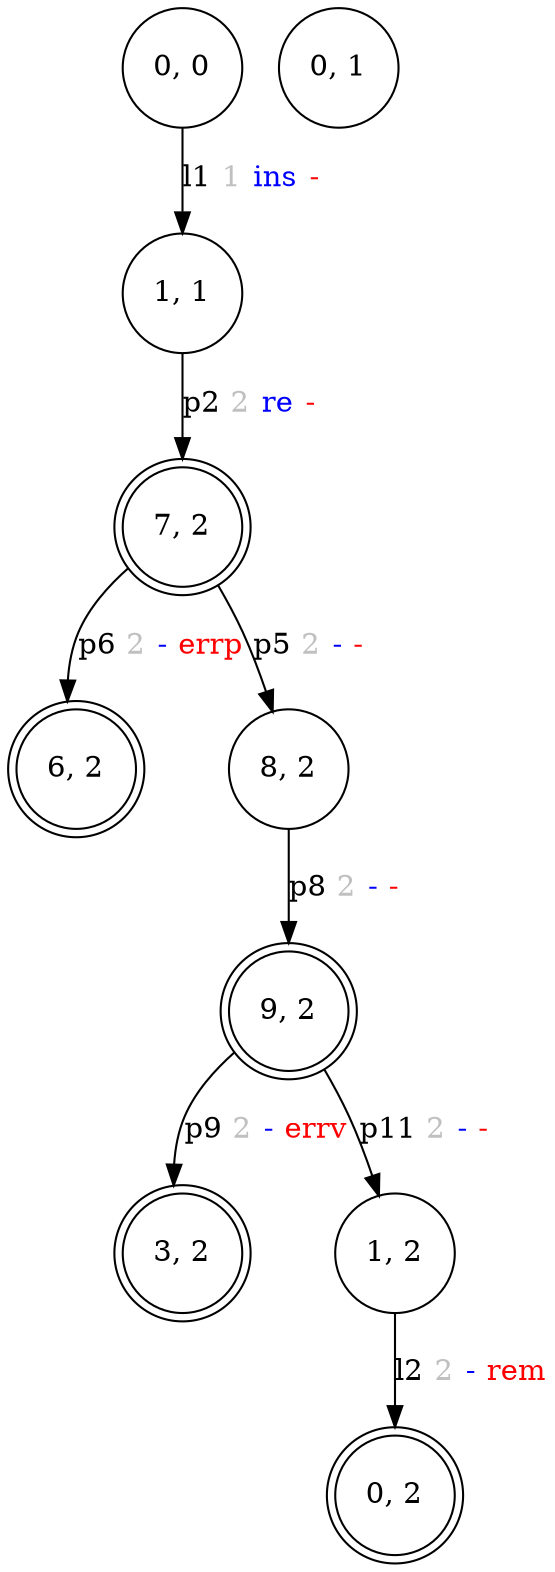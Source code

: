 digraph caso_studio_ROS {
	"0, 0" [shape=circle]
	"1, 1" [shape=circle]
	"7, 2" [shape=doublecircle]
	"6, 2" [shape=doublecircle]
	"8, 2" [shape=circle]
	"9, 2" [shape=doublecircle]
	"3, 2" [shape=doublecircle]
	"1, 2" [shape=circle]
	"0, 2" [shape=doublecircle]
	"0, 1" [shape=circle]
	"0, 0" -> "1, 1" [label=<l1 <FONT COLOR="grey">1</FONT> <FONT COLOR="blue">ins</FONT> <FONT COLOR="red">-</FONT>>]
	"1, 1" -> "7, 2" [label=<p2 <FONT COLOR="grey">2</FONT> <FONT COLOR="blue">re</FONT> <FONT COLOR="red">-</FONT>>]
	"7, 2" -> "6, 2" [label=<p6 <FONT COLOR="grey">2</FONT> <FONT COLOR="blue">-</FONT> <FONT COLOR="red">errp</FONT>>]
	"7, 2" -> "8, 2" [label=<p5 <FONT COLOR="grey">2</FONT> <FONT COLOR="blue">-</FONT> <FONT COLOR="red">-</FONT>>]
	"8, 2" -> "9, 2" [label=<p8 <FONT COLOR="grey">2</FONT> <FONT COLOR="blue">-</FONT> <FONT COLOR="red">-</FONT>>]
	"9, 2" -> "3, 2" [label=<p9 <FONT COLOR="grey">2</FONT> <FONT COLOR="blue">-</FONT> <FONT COLOR="red">errv</FONT>>]
	"9, 2" -> "1, 2" [label=<p11 <FONT COLOR="grey">2</FONT> <FONT COLOR="blue">-</FONT> <FONT COLOR="red">-</FONT>>]
	"1, 2" -> "0, 2" [label=<l2 <FONT COLOR="grey">2</FONT> <FONT COLOR="blue">-</FONT> <FONT COLOR="red">rem</FONT>>]
}
